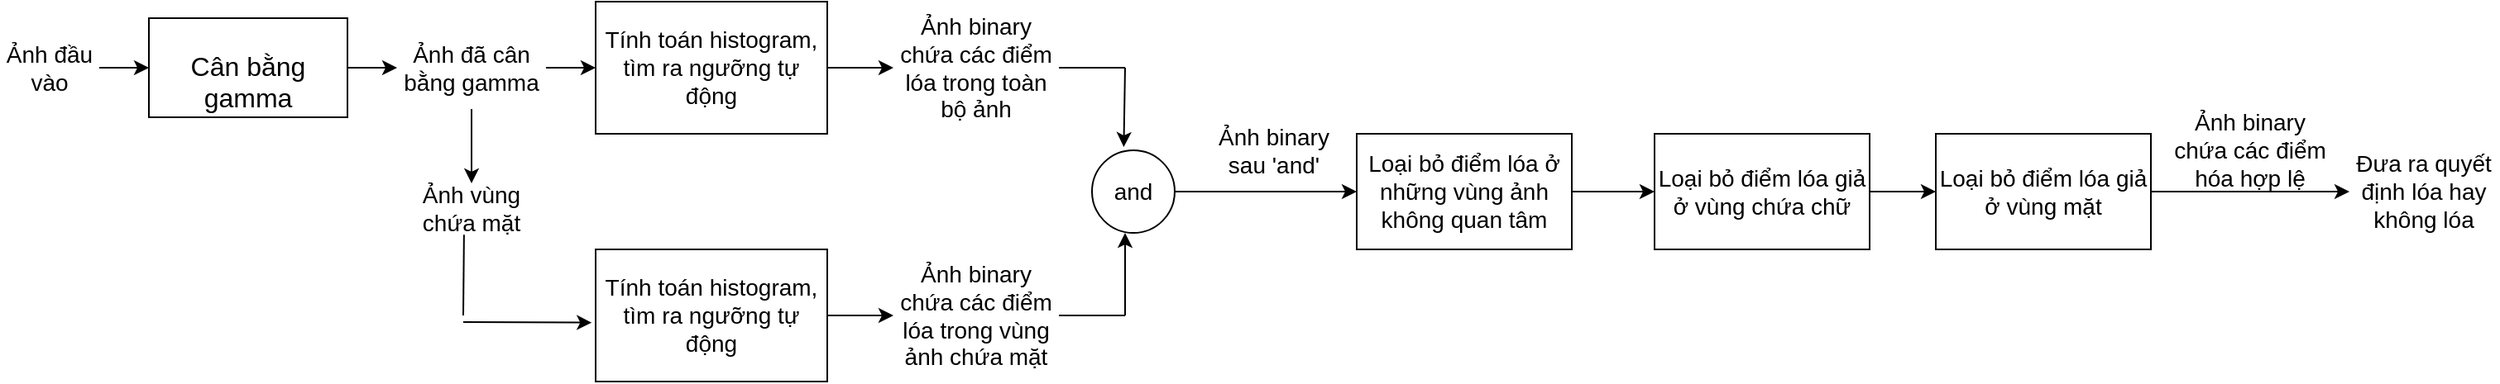 <mxfile version="15.5.4" type="github">
  <diagram id="x3bZEKzIrU5vF-PoZajj" name="Page-1">
    <mxGraphModel dx="1588" dy="881" grid="1" gridSize="10" guides="1" tooltips="1" connect="1" arrows="1" fold="1" page="1" pageScale="1" pageWidth="850" pageHeight="1100" math="0" shadow="0">
      <root>
        <mxCell id="0" />
        <mxCell id="1" parent="0" />
        <mxCell id="INWDmzKCR33we1PkqdAR-22" value="" style="edgeStyle=orthogonalEdgeStyle;rounded=0;orthogonalLoop=1;jettySize=auto;html=1;fontSize=14;" edge="1" parent="1" source="INWDmzKCR33we1PkqdAR-1" target="INWDmzKCR33we1PkqdAR-5">
          <mxGeometry relative="1" as="geometry" />
        </mxCell>
        <mxCell id="INWDmzKCR33we1PkqdAR-1" value="&lt;div&gt;&lt;font style=&quot;font-size: 14px&quot;&gt;&lt;br&gt;&lt;/font&gt;&lt;/div&gt;&lt;div&gt;&lt;font size=&quot;3&quot;&gt;Cân bằng gamma&lt;br&gt;&lt;/font&gt;&lt;/div&gt;" style="rounded=0;whiteSpace=wrap;html=1;" vertex="1" parent="1">
          <mxGeometry x="150" y="190" width="120" height="60" as="geometry" />
        </mxCell>
        <mxCell id="INWDmzKCR33we1PkqdAR-28" value="" style="edgeStyle=orthogonalEdgeStyle;rounded=0;orthogonalLoop=1;jettySize=auto;html=1;fontSize=14;" edge="1" parent="1" source="INWDmzKCR33we1PkqdAR-2" target="INWDmzKCR33we1PkqdAR-8">
          <mxGeometry relative="1" as="geometry" />
        </mxCell>
        <mxCell id="INWDmzKCR33we1PkqdAR-2" value="&lt;font style=&quot;font-size: 14px&quot;&gt;Tính toán histogram, tìm ra ngưỡng tự động&lt;/font&gt;" style="rounded=0;whiteSpace=wrap;html=1;" vertex="1" parent="1">
          <mxGeometry x="420" y="180" width="140" height="80" as="geometry" />
        </mxCell>
        <mxCell id="INWDmzKCR33we1PkqdAR-20" value="" style="edgeStyle=orthogonalEdgeStyle;rounded=0;orthogonalLoop=1;jettySize=auto;html=1;fontSize=14;" edge="1" parent="1" source="INWDmzKCR33we1PkqdAR-4" target="INWDmzKCR33we1PkqdAR-1">
          <mxGeometry relative="1" as="geometry" />
        </mxCell>
        <mxCell id="INWDmzKCR33we1PkqdAR-4" value="&lt;font style=&quot;font-size: 14px&quot;&gt;Ảnh đầu vào&lt;/font&gt;" style="text;html=1;strokeColor=none;fillColor=none;align=center;verticalAlign=middle;whiteSpace=wrap;rounded=0;" vertex="1" parent="1">
          <mxGeometry x="60" y="205" width="60" height="30" as="geometry" />
        </mxCell>
        <mxCell id="INWDmzKCR33we1PkqdAR-23" value="" style="edgeStyle=orthogonalEdgeStyle;rounded=0;orthogonalLoop=1;jettySize=auto;html=1;fontSize=14;" edge="1" parent="1" source="INWDmzKCR33we1PkqdAR-5" target="INWDmzKCR33we1PkqdAR-6">
          <mxGeometry relative="1" as="geometry" />
        </mxCell>
        <mxCell id="INWDmzKCR33we1PkqdAR-24" value="" style="edgeStyle=orthogonalEdgeStyle;rounded=0;orthogonalLoop=1;jettySize=auto;html=1;fontSize=14;" edge="1" parent="1" source="INWDmzKCR33we1PkqdAR-5" target="INWDmzKCR33we1PkqdAR-2">
          <mxGeometry relative="1" as="geometry" />
        </mxCell>
        <mxCell id="INWDmzKCR33we1PkqdAR-5" value="&lt;font style=&quot;font-size: 14px&quot;&gt;Ảnh đã cân bằng gamma&lt;/font&gt;" style="text;html=1;strokeColor=none;fillColor=none;align=center;verticalAlign=middle;whiteSpace=wrap;rounded=0;" vertex="1" parent="1">
          <mxGeometry x="300" y="195" width="90" height="50" as="geometry" />
        </mxCell>
        <mxCell id="INWDmzKCR33we1PkqdAR-6" value="&lt;font style=&quot;font-size: 14px&quot;&gt;Ảnh vùng chứa mặt&lt;/font&gt;" style="text;html=1;strokeColor=none;fillColor=none;align=center;verticalAlign=middle;whiteSpace=wrap;rounded=0;" vertex="1" parent="1">
          <mxGeometry x="305" y="290" width="80" height="30" as="geometry" />
        </mxCell>
        <mxCell id="INWDmzKCR33we1PkqdAR-8" value="&lt;font style=&quot;font-size: 14px&quot;&gt;Ảnh binary chứa các điểm lóa trong toàn bộ ảnh&lt;/font&gt;" style="text;html=1;strokeColor=none;fillColor=none;align=center;verticalAlign=middle;whiteSpace=wrap;rounded=0;" vertex="1" parent="1">
          <mxGeometry x="600" y="185" width="100" height="70" as="geometry" />
        </mxCell>
        <mxCell id="INWDmzKCR33we1PkqdAR-9" value="&lt;font style=&quot;font-size: 14px&quot;&gt;Ảnh binary chứa các điểm lóa trong vùng ảnh chứa mặt&lt;/font&gt;" style="text;html=1;strokeColor=none;fillColor=none;align=center;verticalAlign=middle;whiteSpace=wrap;rounded=0;" vertex="1" parent="1">
          <mxGeometry x="600" y="345" width="100" height="50" as="geometry" />
        </mxCell>
        <mxCell id="INWDmzKCR33we1PkqdAR-33" value="" style="edgeStyle=orthogonalEdgeStyle;rounded=0;orthogonalLoop=1;jettySize=auto;html=1;fontSize=14;" edge="1" parent="1" source="INWDmzKCR33we1PkqdAR-10" target="INWDmzKCR33we1PkqdAR-12">
          <mxGeometry relative="1" as="geometry" />
        </mxCell>
        <mxCell id="INWDmzKCR33we1PkqdAR-10" value="&lt;font style=&quot;font-size: 14px&quot;&gt;and&lt;/font&gt;" style="ellipse;whiteSpace=wrap;html=1;aspect=fixed;" vertex="1" parent="1">
          <mxGeometry x="720" y="270" width="50" height="50" as="geometry" />
        </mxCell>
        <mxCell id="INWDmzKCR33we1PkqdAR-11" value="&lt;font style=&quot;font-size: 14px&quot;&gt;Ảnh binary sau &#39;and&#39;&lt;/font&gt;" style="text;html=1;strokeColor=none;fillColor=none;align=center;verticalAlign=middle;whiteSpace=wrap;rounded=0;" vertex="1" parent="1">
          <mxGeometry x="790" y="245" width="80" height="50" as="geometry" />
        </mxCell>
        <mxCell id="INWDmzKCR33we1PkqdAR-34" value="" style="edgeStyle=orthogonalEdgeStyle;rounded=0;orthogonalLoop=1;jettySize=auto;html=1;fontSize=14;" edge="1" parent="1" source="INWDmzKCR33we1PkqdAR-12" target="INWDmzKCR33we1PkqdAR-13">
          <mxGeometry relative="1" as="geometry" />
        </mxCell>
        <mxCell id="INWDmzKCR33we1PkqdAR-12" value="&lt;font style=&quot;font-size: 14px&quot;&gt;Loại bỏ điểm lóa ở những vùng ảnh không quan tâm&lt;/font&gt;" style="rounded=0;whiteSpace=wrap;html=1;" vertex="1" parent="1">
          <mxGeometry x="880" y="260" width="130" height="70" as="geometry" />
        </mxCell>
        <mxCell id="INWDmzKCR33we1PkqdAR-35" value="" style="edgeStyle=orthogonalEdgeStyle;rounded=0;orthogonalLoop=1;jettySize=auto;html=1;fontSize=14;" edge="1" parent="1" source="INWDmzKCR33we1PkqdAR-13" target="INWDmzKCR33we1PkqdAR-15">
          <mxGeometry relative="1" as="geometry" />
        </mxCell>
        <mxCell id="INWDmzKCR33we1PkqdAR-13" value="&lt;font style=&quot;font-size: 14px&quot;&gt;Loại bỏ điểm lóa giả ở vùng chứa chữ&lt;/font&gt;" style="rounded=0;whiteSpace=wrap;html=1;" vertex="1" parent="1">
          <mxGeometry x="1060" y="260" width="130" height="70" as="geometry" />
        </mxCell>
        <mxCell id="INWDmzKCR33we1PkqdAR-36" value="" style="edgeStyle=orthogonalEdgeStyle;rounded=0;orthogonalLoop=1;jettySize=auto;html=1;fontSize=14;" edge="1" parent="1" source="INWDmzKCR33we1PkqdAR-15" target="INWDmzKCR33we1PkqdAR-17">
          <mxGeometry relative="1" as="geometry" />
        </mxCell>
        <mxCell id="INWDmzKCR33we1PkqdAR-15" value="&lt;font style=&quot;font-size: 14px&quot;&gt;Loại bỏ điểm lóa giả ở vùng mặt&lt;/font&gt;" style="rounded=0;whiteSpace=wrap;html=1;" vertex="1" parent="1">
          <mxGeometry x="1230" y="260" width="130" height="70" as="geometry" />
        </mxCell>
        <mxCell id="INWDmzKCR33we1PkqdAR-16" value="&lt;font style=&quot;font-size: 14px&quot;&gt;Ảnh binary chứa các điểm hóa hợp lệ&lt;/font&gt;" style="text;html=1;strokeColor=none;fillColor=none;align=center;verticalAlign=middle;whiteSpace=wrap;rounded=0;" vertex="1" parent="1">
          <mxGeometry x="1370" y="222.5" width="100" height="95" as="geometry" />
        </mxCell>
        <mxCell id="INWDmzKCR33we1PkqdAR-17" value="&lt;font style=&quot;font-size: 14px&quot;&gt;Đưa ra quyết định lóa hay không lóa&lt;/font&gt;" style="text;html=1;strokeColor=none;fillColor=none;align=center;verticalAlign=middle;whiteSpace=wrap;rounded=0;" vertex="1" parent="1">
          <mxGeometry x="1480" y="265" width="90" height="60" as="geometry" />
        </mxCell>
        <mxCell id="INWDmzKCR33we1PkqdAR-27" value="" style="edgeStyle=orthogonalEdgeStyle;rounded=0;orthogonalLoop=1;jettySize=auto;html=1;fontSize=14;" edge="1" parent="1" source="INWDmzKCR33we1PkqdAR-19" target="INWDmzKCR33we1PkqdAR-9">
          <mxGeometry relative="1" as="geometry" />
        </mxCell>
        <mxCell id="INWDmzKCR33we1PkqdAR-19" value="&lt;font style=&quot;font-size: 14px&quot;&gt;Tính toán histogram, tìm ra ngưỡng tự động&lt;/font&gt;" style="rounded=0;whiteSpace=wrap;html=1;" vertex="1" parent="1">
          <mxGeometry x="420" y="330" width="140" height="80" as="geometry" />
        </mxCell>
        <mxCell id="INWDmzKCR33we1PkqdAR-25" value="" style="endArrow=classic;html=1;rounded=0;fontSize=14;entryX=-0.017;entryY=0.554;entryDx=0;entryDy=0;entryPerimeter=0;" edge="1" parent="1" target="INWDmzKCR33we1PkqdAR-19">
          <mxGeometry width="50" height="50" relative="1" as="geometry">
            <mxPoint x="340" y="374" as="sourcePoint" />
            <mxPoint x="330" y="300" as="targetPoint" />
          </mxGeometry>
        </mxCell>
        <mxCell id="INWDmzKCR33we1PkqdAR-26" value="" style="endArrow=none;html=1;rounded=0;fontSize=14;entryX=0.443;entryY=1.038;entryDx=0;entryDy=0;entryPerimeter=0;" edge="1" parent="1" target="INWDmzKCR33we1PkqdAR-6">
          <mxGeometry width="50" height="50" relative="1" as="geometry">
            <mxPoint x="340" y="370" as="sourcePoint" />
            <mxPoint x="330" y="300" as="targetPoint" />
          </mxGeometry>
        </mxCell>
        <mxCell id="INWDmzKCR33we1PkqdAR-29" value="" style="endArrow=none;html=1;rounded=0;fontSize=14;entryX=1;entryY=0.5;entryDx=0;entryDy=0;" edge="1" parent="1" target="INWDmzKCR33we1PkqdAR-8">
          <mxGeometry width="50" height="50" relative="1" as="geometry">
            <mxPoint x="740" y="220" as="sourcePoint" />
            <mxPoint x="620" y="270" as="targetPoint" />
          </mxGeometry>
        </mxCell>
        <mxCell id="INWDmzKCR33we1PkqdAR-30" value="" style="endArrow=none;html=1;rounded=0;fontSize=14;exitX=1;exitY=0.5;exitDx=0;exitDy=0;" edge="1" parent="1" source="INWDmzKCR33we1PkqdAR-9">
          <mxGeometry width="50" height="50" relative="1" as="geometry">
            <mxPoint x="570" y="320" as="sourcePoint" />
            <mxPoint x="740" y="370" as="targetPoint" />
          </mxGeometry>
        </mxCell>
        <mxCell id="INWDmzKCR33we1PkqdAR-31" value="" style="endArrow=classic;html=1;rounded=0;fontSize=14;entryX=0.4;entryY=1;entryDx=0;entryDy=0;entryPerimeter=0;" edge="1" parent="1" target="INWDmzKCR33we1PkqdAR-10">
          <mxGeometry width="50" height="50" relative="1" as="geometry">
            <mxPoint x="740" y="370" as="sourcePoint" />
            <mxPoint x="620" y="270" as="targetPoint" />
          </mxGeometry>
        </mxCell>
        <mxCell id="INWDmzKCR33we1PkqdAR-32" value="" style="endArrow=classic;html=1;rounded=0;fontSize=14;entryX=0.384;entryY=-0.04;entryDx=0;entryDy=0;entryPerimeter=0;" edge="1" parent="1" target="INWDmzKCR33we1PkqdAR-10">
          <mxGeometry width="50" height="50" relative="1" as="geometry">
            <mxPoint x="740" y="220" as="sourcePoint" />
            <mxPoint x="620" y="270" as="targetPoint" />
          </mxGeometry>
        </mxCell>
      </root>
    </mxGraphModel>
  </diagram>
</mxfile>
